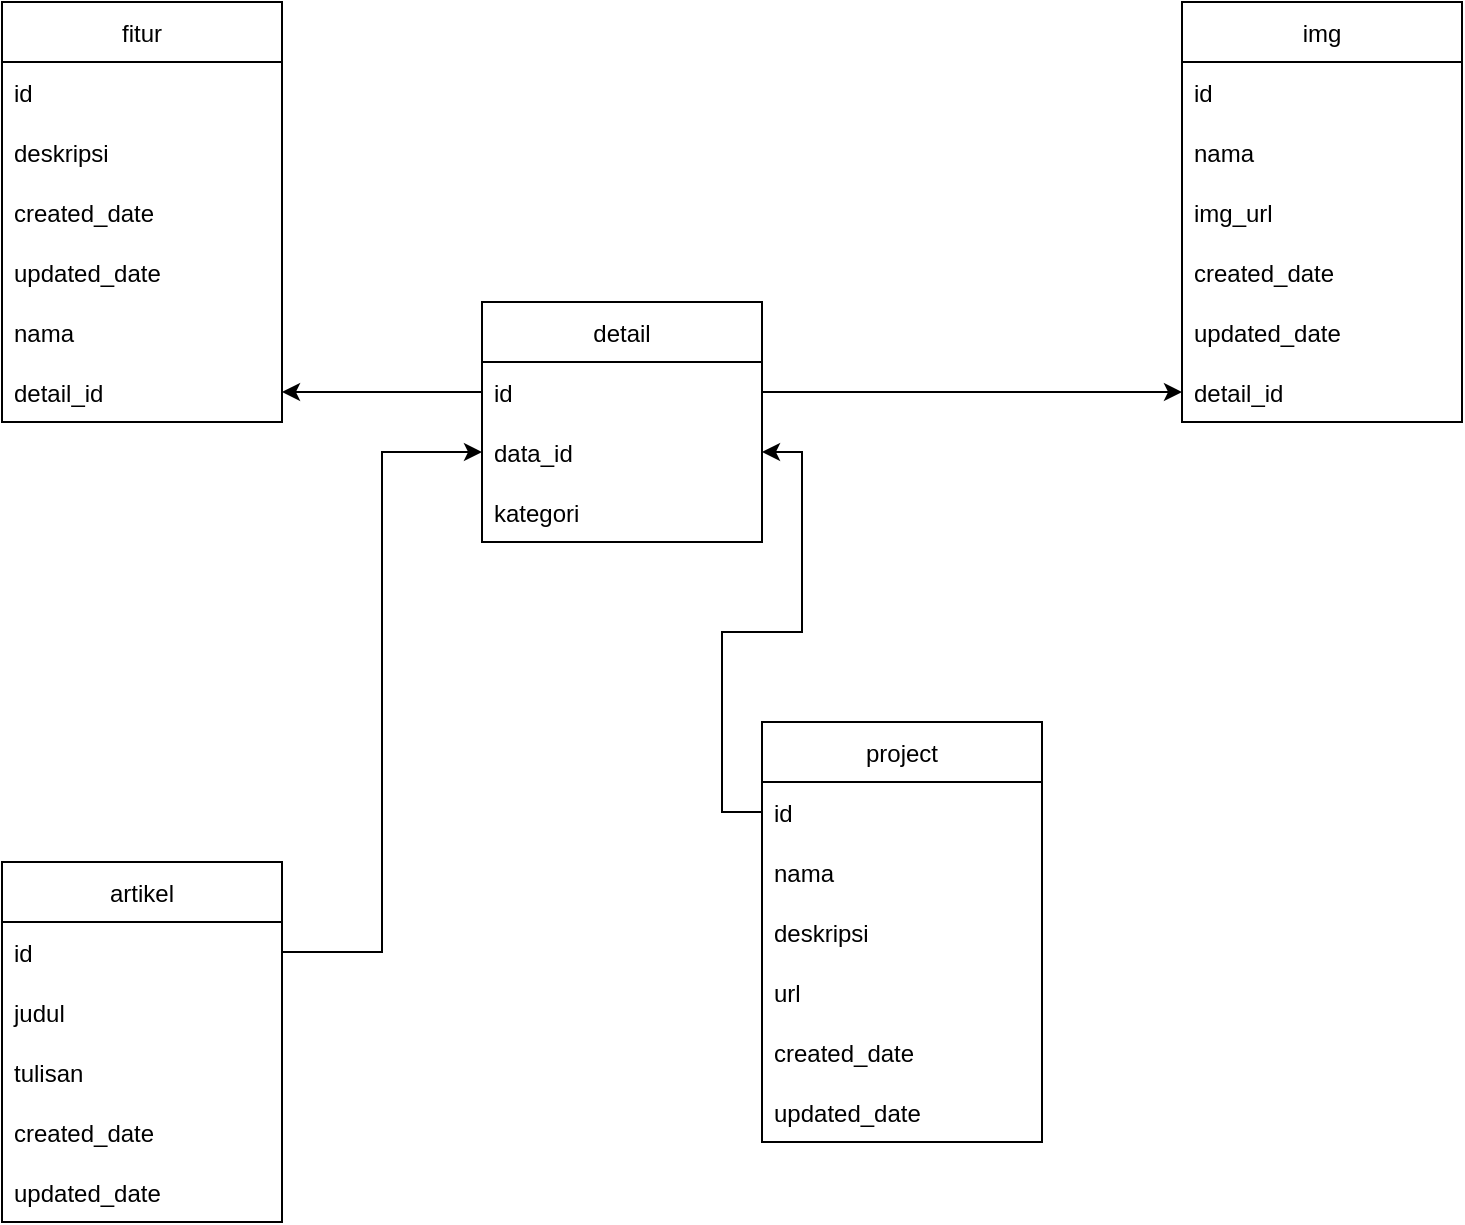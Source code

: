 <mxfile version="20.6.2" type="device" pages="2"><diagram id="jDKEaOo_wbt-j7DjmiAP" name="Page-1"><mxGraphModel dx="1022" dy="1608" grid="1" gridSize="10" guides="1" tooltips="1" connect="1" arrows="1" fold="1" page="1" pageScale="1" pageWidth="850" pageHeight="1100" math="0" shadow="0"><root><mxCell id="0"/><mxCell id="1" parent="0"/><mxCell id="vo__m6cmgor63jpPaRtQ-3" value="project" style="swimlane;fontStyle=0;childLayout=stackLayout;horizontal=1;startSize=30;horizontalStack=0;resizeParent=1;resizeParentMax=0;resizeLast=0;collapsible=1;marginBottom=0;" parent="1" vertex="1"><mxGeometry x="430" y="90" width="140" height="210" as="geometry"/></mxCell><mxCell id="vo__m6cmgor63jpPaRtQ-4" value="id" style="text;strokeColor=none;fillColor=none;align=left;verticalAlign=middle;spacingLeft=4;spacingRight=4;overflow=hidden;points=[[0,0.5],[1,0.5]];portConstraint=eastwest;rotatable=0;" parent="vo__m6cmgor63jpPaRtQ-3" vertex="1"><mxGeometry y="30" width="140" height="30" as="geometry"/></mxCell><mxCell id="vo__m6cmgor63jpPaRtQ-5" value="nama" style="text;strokeColor=none;fillColor=none;align=left;verticalAlign=middle;spacingLeft=4;spacingRight=4;overflow=hidden;points=[[0,0.5],[1,0.5]];portConstraint=eastwest;rotatable=0;" parent="vo__m6cmgor63jpPaRtQ-3" vertex="1"><mxGeometry y="60" width="140" height="30" as="geometry"/></mxCell><mxCell id="vo__m6cmgor63jpPaRtQ-7" value="deskripsi" style="text;strokeColor=none;fillColor=none;align=left;verticalAlign=middle;spacingLeft=4;spacingRight=4;overflow=hidden;points=[[0,0.5],[1,0.5]];portConstraint=eastwest;rotatable=0;" parent="vo__m6cmgor63jpPaRtQ-3" vertex="1"><mxGeometry y="90" width="140" height="30" as="geometry"/></mxCell><mxCell id="vo__m6cmgor63jpPaRtQ-8" value="url" style="text;strokeColor=none;fillColor=none;align=left;verticalAlign=middle;spacingLeft=4;spacingRight=4;overflow=hidden;points=[[0,0.5],[1,0.5]];portConstraint=eastwest;rotatable=0;" parent="vo__m6cmgor63jpPaRtQ-3" vertex="1"><mxGeometry y="120" width="140" height="30" as="geometry"/></mxCell><mxCell id="vo__m6cmgor63jpPaRtQ-11" value="created_date" style="text;strokeColor=none;fillColor=none;align=left;verticalAlign=middle;spacingLeft=4;spacingRight=4;overflow=hidden;points=[[0,0.5],[1,0.5]];portConstraint=eastwest;rotatable=0;" parent="vo__m6cmgor63jpPaRtQ-3" vertex="1"><mxGeometry y="150" width="140" height="30" as="geometry"/></mxCell><mxCell id="vo__m6cmgor63jpPaRtQ-12" value="updated_date" style="text;strokeColor=none;fillColor=none;align=left;verticalAlign=middle;spacingLeft=4;spacingRight=4;overflow=hidden;points=[[0,0.5],[1,0.5]];portConstraint=eastwest;rotatable=0;" parent="vo__m6cmgor63jpPaRtQ-3" vertex="1"><mxGeometry y="180" width="140" height="30" as="geometry"/></mxCell><mxCell id="vo__m6cmgor63jpPaRtQ-13" value="fitur" style="swimlane;fontStyle=0;childLayout=stackLayout;horizontal=1;startSize=30;horizontalStack=0;resizeParent=1;resizeParentMax=0;resizeLast=0;collapsible=1;marginBottom=0;" parent="1" vertex="1"><mxGeometry x="50" y="-270" width="140" height="210" as="geometry"/></mxCell><mxCell id="vo__m6cmgor63jpPaRtQ-14" value="id" style="text;strokeColor=none;fillColor=none;align=left;verticalAlign=middle;spacingLeft=4;spacingRight=4;overflow=hidden;points=[[0,0.5],[1,0.5]];portConstraint=eastwest;rotatable=0;" parent="vo__m6cmgor63jpPaRtQ-13" vertex="1"><mxGeometry y="30" width="140" height="30" as="geometry"/></mxCell><mxCell id="vo__m6cmgor63jpPaRtQ-18" value="deskripsi" style="text;strokeColor=none;fillColor=none;align=left;verticalAlign=middle;spacingLeft=4;spacingRight=4;overflow=hidden;points=[[0,0.5],[1,0.5]];portConstraint=eastwest;rotatable=0;" parent="vo__m6cmgor63jpPaRtQ-13" vertex="1"><mxGeometry y="60" width="140" height="30" as="geometry"/></mxCell><mxCell id="vo__m6cmgor63jpPaRtQ-20" value="created_date" style="text;strokeColor=none;fillColor=none;align=left;verticalAlign=middle;spacingLeft=4;spacingRight=4;overflow=hidden;points=[[0,0.5],[1,0.5]];portConstraint=eastwest;rotatable=0;" parent="vo__m6cmgor63jpPaRtQ-13" vertex="1"><mxGeometry y="90" width="140" height="30" as="geometry"/></mxCell><mxCell id="vo__m6cmgor63jpPaRtQ-21" value="updated_date" style="text;strokeColor=none;fillColor=none;align=left;verticalAlign=middle;spacingLeft=4;spacingRight=4;overflow=hidden;points=[[0,0.5],[1,0.5]];portConstraint=eastwest;rotatable=0;" parent="vo__m6cmgor63jpPaRtQ-13" vertex="1"><mxGeometry y="120" width="140" height="30" as="geometry"/></mxCell><mxCell id="vo__m6cmgor63jpPaRtQ-22" value="nama" style="text;strokeColor=none;fillColor=none;align=left;verticalAlign=middle;spacingLeft=4;spacingRight=4;overflow=hidden;points=[[0,0.5],[1,0.5]];portConstraint=eastwest;rotatable=0;" parent="vo__m6cmgor63jpPaRtQ-13" vertex="1"><mxGeometry y="150" width="140" height="30" as="geometry"/></mxCell><mxCell id="vo__m6cmgor63jpPaRtQ-23" value="detail_id" style="text;strokeColor=none;fillColor=none;align=left;verticalAlign=middle;spacingLeft=4;spacingRight=4;overflow=hidden;points=[[0,0.5],[1,0.5]];portConstraint=eastwest;rotatable=0;" parent="vo__m6cmgor63jpPaRtQ-13" vertex="1"><mxGeometry y="180" width="140" height="30" as="geometry"/></mxCell><mxCell id="vo__m6cmgor63jpPaRtQ-24" value="img" style="swimlane;fontStyle=0;childLayout=stackLayout;horizontal=1;startSize=30;horizontalStack=0;resizeParent=1;resizeParentMax=0;resizeLast=0;collapsible=1;marginBottom=0;" parent="1" vertex="1"><mxGeometry x="640" y="-270" width="140" height="210" as="geometry"/></mxCell><mxCell id="vo__m6cmgor63jpPaRtQ-25" value="id" style="text;strokeColor=none;fillColor=none;align=left;verticalAlign=middle;spacingLeft=4;spacingRight=4;overflow=hidden;points=[[0,0.5],[1,0.5]];portConstraint=eastwest;rotatable=0;" parent="vo__m6cmgor63jpPaRtQ-24" vertex="1"><mxGeometry y="30" width="140" height="30" as="geometry"/></mxCell><mxCell id="vo__m6cmgor63jpPaRtQ-31" value="nama" style="text;strokeColor=none;fillColor=none;align=left;verticalAlign=middle;spacingLeft=4;spacingRight=4;overflow=hidden;points=[[0,0.5],[1,0.5]];portConstraint=eastwest;rotatable=0;" parent="vo__m6cmgor63jpPaRtQ-24" vertex="1"><mxGeometry y="60" width="140" height="30" as="geometry"/></mxCell><mxCell id="vo__m6cmgor63jpPaRtQ-27" value="img_url" style="text;strokeColor=none;fillColor=none;align=left;verticalAlign=middle;spacingLeft=4;spacingRight=4;overflow=hidden;points=[[0,0.5],[1,0.5]];portConstraint=eastwest;rotatable=0;" parent="vo__m6cmgor63jpPaRtQ-24" vertex="1"><mxGeometry y="90" width="140" height="30" as="geometry"/></mxCell><mxCell id="vo__m6cmgor63jpPaRtQ-28" value="created_date" style="text;strokeColor=none;fillColor=none;align=left;verticalAlign=middle;spacingLeft=4;spacingRight=4;overflow=hidden;points=[[0,0.5],[1,0.5]];portConstraint=eastwest;rotatable=0;" parent="vo__m6cmgor63jpPaRtQ-24" vertex="1"><mxGeometry y="120" width="140" height="30" as="geometry"/></mxCell><mxCell id="vo__m6cmgor63jpPaRtQ-29" value="updated_date" style="text;strokeColor=none;fillColor=none;align=left;verticalAlign=middle;spacingLeft=4;spacingRight=4;overflow=hidden;points=[[0,0.5],[1,0.5]];portConstraint=eastwest;rotatable=0;" parent="vo__m6cmgor63jpPaRtQ-24" vertex="1"><mxGeometry y="150" width="140" height="30" as="geometry"/></mxCell><mxCell id="vo__m6cmgor63jpPaRtQ-32" value="detail_id" style="text;strokeColor=none;fillColor=none;align=left;verticalAlign=middle;spacingLeft=4;spacingRight=4;overflow=hidden;points=[[0,0.5],[1,0.5]];portConstraint=eastwest;rotatable=0;" parent="vo__m6cmgor63jpPaRtQ-24" vertex="1"><mxGeometry y="180" width="140" height="30" as="geometry"/></mxCell><mxCell id="Meoj4Xsh-tvMyv_l_1Oo-1" value="detail" style="swimlane;fontStyle=0;childLayout=stackLayout;horizontal=1;startSize=30;horizontalStack=0;resizeParent=1;resizeParentMax=0;resizeLast=0;collapsible=1;marginBottom=0;" vertex="1" parent="1"><mxGeometry x="290" y="-120" width="140" height="120" as="geometry"/></mxCell><mxCell id="Meoj4Xsh-tvMyv_l_1Oo-2" value="id" style="text;strokeColor=none;fillColor=none;align=left;verticalAlign=middle;spacingLeft=4;spacingRight=4;overflow=hidden;points=[[0,0.5],[1,0.5]];portConstraint=eastwest;rotatable=0;" vertex="1" parent="Meoj4Xsh-tvMyv_l_1Oo-1"><mxGeometry y="30" width="140" height="30" as="geometry"/></mxCell><mxCell id="Meoj4Xsh-tvMyv_l_1Oo-3" value="data_id" style="text;strokeColor=none;fillColor=none;align=left;verticalAlign=middle;spacingLeft=4;spacingRight=4;overflow=hidden;points=[[0,0.5],[1,0.5]];portConstraint=eastwest;rotatable=0;" vertex="1" parent="Meoj4Xsh-tvMyv_l_1Oo-1"><mxGeometry y="60" width="140" height="30" as="geometry"/></mxCell><mxCell id="Meoj4Xsh-tvMyv_l_1Oo-4" value="kategori" style="text;strokeColor=none;fillColor=none;align=left;verticalAlign=middle;spacingLeft=4;spacingRight=4;overflow=hidden;points=[[0,0.5],[1,0.5]];portConstraint=eastwest;rotatable=0;" vertex="1" parent="Meoj4Xsh-tvMyv_l_1Oo-1"><mxGeometry y="90" width="140" height="30" as="geometry"/></mxCell><mxCell id="Meoj4Xsh-tvMyv_l_1Oo-8" style="edgeStyle=orthogonalEdgeStyle;rounded=0;orthogonalLoop=1;jettySize=auto;html=1;entryX=1;entryY=0.5;entryDx=0;entryDy=0;" edge="1" parent="1" source="vo__m6cmgor63jpPaRtQ-4" target="Meoj4Xsh-tvMyv_l_1Oo-3"><mxGeometry relative="1" as="geometry"/></mxCell><mxCell id="Meoj4Xsh-tvMyv_l_1Oo-9" style="edgeStyle=orthogonalEdgeStyle;rounded=0;orthogonalLoop=1;jettySize=auto;html=1;" edge="1" parent="1" source="Meoj4Xsh-tvMyv_l_1Oo-2" target="vo__m6cmgor63jpPaRtQ-23"><mxGeometry relative="1" as="geometry"/></mxCell><mxCell id="Meoj4Xsh-tvMyv_l_1Oo-10" style="edgeStyle=orthogonalEdgeStyle;rounded=0;orthogonalLoop=1;jettySize=auto;html=1;" edge="1" parent="1" source="Meoj4Xsh-tvMyv_l_1Oo-2" target="vo__m6cmgor63jpPaRtQ-32"><mxGeometry relative="1" as="geometry"/></mxCell><mxCell id="Meoj4Xsh-tvMyv_l_1Oo-11" value="artikel" style="swimlane;fontStyle=0;childLayout=stackLayout;horizontal=1;startSize=30;horizontalStack=0;resizeParent=1;resizeParentMax=0;resizeLast=0;collapsible=1;marginBottom=0;" vertex="1" parent="1"><mxGeometry x="50" y="160" width="140" height="180" as="geometry"/></mxCell><mxCell id="Meoj4Xsh-tvMyv_l_1Oo-12" value="id" style="text;strokeColor=none;fillColor=none;align=left;verticalAlign=middle;spacingLeft=4;spacingRight=4;overflow=hidden;points=[[0,0.5],[1,0.5]];portConstraint=eastwest;rotatable=0;" vertex="1" parent="Meoj4Xsh-tvMyv_l_1Oo-11"><mxGeometry y="30" width="140" height="30" as="geometry"/></mxCell><mxCell id="Meoj4Xsh-tvMyv_l_1Oo-13" value="judul" style="text;strokeColor=none;fillColor=none;align=left;verticalAlign=middle;spacingLeft=4;spacingRight=4;overflow=hidden;points=[[0,0.5],[1,0.5]];portConstraint=eastwest;rotatable=0;" vertex="1" parent="Meoj4Xsh-tvMyv_l_1Oo-11"><mxGeometry y="60" width="140" height="30" as="geometry"/></mxCell><mxCell id="Meoj4Xsh-tvMyv_l_1Oo-14" value="tulisan" style="text;strokeColor=none;fillColor=none;align=left;verticalAlign=middle;spacingLeft=4;spacingRight=4;overflow=hidden;points=[[0,0.5],[1,0.5]];portConstraint=eastwest;rotatable=0;" vertex="1" parent="Meoj4Xsh-tvMyv_l_1Oo-11"><mxGeometry y="90" width="140" height="30" as="geometry"/></mxCell><mxCell id="Meoj4Xsh-tvMyv_l_1Oo-16" value="created_date" style="text;strokeColor=none;fillColor=none;align=left;verticalAlign=middle;spacingLeft=4;spacingRight=4;overflow=hidden;points=[[0,0.5],[1,0.5]];portConstraint=eastwest;rotatable=0;" vertex="1" parent="Meoj4Xsh-tvMyv_l_1Oo-11"><mxGeometry y="120" width="140" height="30" as="geometry"/></mxCell><mxCell id="Meoj4Xsh-tvMyv_l_1Oo-17" value="updated_date" style="text;strokeColor=none;fillColor=none;align=left;verticalAlign=middle;spacingLeft=4;spacingRight=4;overflow=hidden;points=[[0,0.5],[1,0.5]];portConstraint=eastwest;rotatable=0;" vertex="1" parent="Meoj4Xsh-tvMyv_l_1Oo-11"><mxGeometry y="150" width="140" height="30" as="geometry"/></mxCell><mxCell id="Meoj4Xsh-tvMyv_l_1Oo-18" style="edgeStyle=orthogonalEdgeStyle;rounded=0;orthogonalLoop=1;jettySize=auto;html=1;" edge="1" parent="1" source="Meoj4Xsh-tvMyv_l_1Oo-12" target="Meoj4Xsh-tvMyv_l_1Oo-3"><mxGeometry relative="1" as="geometry"/></mxCell></root></mxGraphModel></diagram><diagram id="aCuzZHYtIcp7Cx_cE5Xk" name="Page-2"><mxGraphModel dx="1872" dy="1608" grid="1" gridSize="10" guides="1" tooltips="1" connect="1" arrows="1" fold="1" page="1" pageScale="1" pageWidth="850" pageHeight="1100" math="0" shadow="0"><root><mxCell id="0"/><mxCell id="1" parent="0"/><mxCell id="ne3OdRwXBMEzPl3dmtDY-8" value="fitur" style="swimlane;fontStyle=0;childLayout=stackLayout;horizontal=1;startSize=30;horizontalStack=0;resizeParent=1;resizeParentMax=0;resizeLast=0;collapsible=1;marginBottom=0;" vertex="1" parent="1"><mxGeometry x="50" y="-270" width="140" height="210" as="geometry"/></mxCell><mxCell id="ne3OdRwXBMEzPl3dmtDY-9" value="id" style="text;strokeColor=none;fillColor=none;align=left;verticalAlign=middle;spacingLeft=4;spacingRight=4;overflow=hidden;points=[[0,0.5],[1,0.5]];portConstraint=eastwest;rotatable=0;" vertex="1" parent="ne3OdRwXBMEzPl3dmtDY-8"><mxGeometry y="30" width="140" height="30" as="geometry"/></mxCell><mxCell id="ne3OdRwXBMEzPl3dmtDY-10" value="deskripsi" style="text;strokeColor=none;fillColor=none;align=left;verticalAlign=middle;spacingLeft=4;spacingRight=4;overflow=hidden;points=[[0,0.5],[1,0.5]];portConstraint=eastwest;rotatable=0;" vertex="1" parent="ne3OdRwXBMEzPl3dmtDY-8"><mxGeometry y="60" width="140" height="30" as="geometry"/></mxCell><mxCell id="ne3OdRwXBMEzPl3dmtDY-13" value="nama" style="text;strokeColor=none;fillColor=none;align=left;verticalAlign=middle;spacingLeft=4;spacingRight=4;overflow=hidden;points=[[0,0.5],[1,0.5]];portConstraint=eastwest;rotatable=0;" vertex="1" parent="ne3OdRwXBMEzPl3dmtDY-8"><mxGeometry y="90" width="140" height="30" as="geometry"/></mxCell><mxCell id="ne3OdRwXBMEzPl3dmtDY-11" value="created_date" style="text;strokeColor=none;fillColor=none;align=left;verticalAlign=middle;spacingLeft=4;spacingRight=4;overflow=hidden;points=[[0,0.5],[1,0.5]];portConstraint=eastwest;rotatable=0;" vertex="1" parent="ne3OdRwXBMEzPl3dmtDY-8"><mxGeometry y="120" width="140" height="30" as="geometry"/></mxCell><mxCell id="ne3OdRwXBMEzPl3dmtDY-12" value="updated_date" style="text;strokeColor=none;fillColor=none;align=left;verticalAlign=middle;spacingLeft=4;spacingRight=4;overflow=hidden;points=[[0,0.5],[1,0.5]];portConstraint=eastwest;rotatable=0;" vertex="1" parent="ne3OdRwXBMEzPl3dmtDY-8"><mxGeometry y="150" width="140" height="30" as="geometry"/></mxCell><mxCell id="ne3OdRwXBMEzPl3dmtDY-14" value="detail_id" style="text;strokeColor=none;fillColor=none;align=left;verticalAlign=middle;spacingLeft=4;spacingRight=4;overflow=hidden;points=[[0,0.5],[1,0.5]];portConstraint=eastwest;rotatable=0;" vertex="1" parent="ne3OdRwXBMEzPl3dmtDY-8"><mxGeometry y="180" width="140" height="30" as="geometry"/></mxCell><mxCell id="ne3OdRwXBMEzPl3dmtDY-15" value="img" style="swimlane;fontStyle=0;childLayout=stackLayout;horizontal=1;startSize=30;horizontalStack=0;resizeParent=1;resizeParentMax=0;resizeLast=0;collapsible=1;marginBottom=0;" vertex="1" parent="1"><mxGeometry x="640" y="-270" width="140" height="210" as="geometry"/></mxCell><mxCell id="ne3OdRwXBMEzPl3dmtDY-16" value="id" style="text;strokeColor=none;fillColor=none;align=left;verticalAlign=middle;spacingLeft=4;spacingRight=4;overflow=hidden;points=[[0,0.5],[1,0.5]];portConstraint=eastwest;rotatable=0;" vertex="1" parent="ne3OdRwXBMEzPl3dmtDY-15"><mxGeometry y="30" width="140" height="30" as="geometry"/></mxCell><mxCell id="ne3OdRwXBMEzPl3dmtDY-17" value="nama" style="text;strokeColor=none;fillColor=none;align=left;verticalAlign=middle;spacingLeft=4;spacingRight=4;overflow=hidden;points=[[0,0.5],[1,0.5]];portConstraint=eastwest;rotatable=0;" vertex="1" parent="ne3OdRwXBMEzPl3dmtDY-15"><mxGeometry y="60" width="140" height="30" as="geometry"/></mxCell><mxCell id="ne3OdRwXBMEzPl3dmtDY-18" value="img_url" style="text;strokeColor=none;fillColor=none;align=left;verticalAlign=middle;spacingLeft=4;spacingRight=4;overflow=hidden;points=[[0,0.5],[1,0.5]];portConstraint=eastwest;rotatable=0;" vertex="1" parent="ne3OdRwXBMEzPl3dmtDY-15"><mxGeometry y="90" width="140" height="30" as="geometry"/></mxCell><mxCell id="ne3OdRwXBMEzPl3dmtDY-19" value="created_date" style="text;strokeColor=none;fillColor=none;align=left;verticalAlign=middle;spacingLeft=4;spacingRight=4;overflow=hidden;points=[[0,0.5],[1,0.5]];portConstraint=eastwest;rotatable=0;" vertex="1" parent="ne3OdRwXBMEzPl3dmtDY-15"><mxGeometry y="120" width="140" height="30" as="geometry"/></mxCell><mxCell id="ne3OdRwXBMEzPl3dmtDY-20" value="updated_date" style="text;strokeColor=none;fillColor=none;align=left;verticalAlign=middle;spacingLeft=4;spacingRight=4;overflow=hidden;points=[[0,0.5],[1,0.5]];portConstraint=eastwest;rotatable=0;" vertex="1" parent="ne3OdRwXBMEzPl3dmtDY-15"><mxGeometry y="150" width="140" height="30" as="geometry"/></mxCell><mxCell id="ne3OdRwXBMEzPl3dmtDY-21" value="detail_id" style="text;strokeColor=none;fillColor=none;align=left;verticalAlign=middle;spacingLeft=4;spacingRight=4;overflow=hidden;points=[[0,0.5],[1,0.5]];portConstraint=eastwest;rotatable=0;" vertex="1" parent="ne3OdRwXBMEzPl3dmtDY-15"><mxGeometry y="180" width="140" height="30" as="geometry"/></mxCell><mxCell id="ne3OdRwXBMEzPl3dmtDY-22" value="detail" style="swimlane;fontStyle=0;childLayout=stackLayout;horizontal=1;startSize=30;horizontalStack=0;resizeParent=1;resizeParentMax=0;resizeLast=0;collapsible=1;marginBottom=0;" vertex="1" parent="1"><mxGeometry x="290" y="-120" width="140" height="120" as="geometry"/></mxCell><mxCell id="ne3OdRwXBMEzPl3dmtDY-23" value="id" style="text;strokeColor=none;fillColor=none;align=left;verticalAlign=middle;spacingLeft=4;spacingRight=4;overflow=hidden;points=[[0,0.5],[1,0.5]];portConstraint=eastwest;rotatable=0;" vertex="1" parent="ne3OdRwXBMEzPl3dmtDY-22"><mxGeometry y="30" width="140" height="30" as="geometry"/></mxCell><mxCell id="ne3OdRwXBMEzPl3dmtDY-24" value="portofolio_id" style="text;strokeColor=none;fillColor=none;align=left;verticalAlign=middle;spacingLeft=4;spacingRight=4;overflow=hidden;points=[[0,0.5],[1,0.5]];portConstraint=eastwest;rotatable=0;" vertex="1" parent="ne3OdRwXBMEzPl3dmtDY-22"><mxGeometry y="60" width="140" height="30" as="geometry"/></mxCell><mxCell id="ne3OdRwXBMEzPl3dmtDY-25" value="kategori_id" style="text;strokeColor=none;fillColor=none;align=left;verticalAlign=middle;spacingLeft=4;spacingRight=4;overflow=hidden;points=[[0,0.5],[1,0.5]];portConstraint=eastwest;rotatable=0;" vertex="1" parent="ne3OdRwXBMEzPl3dmtDY-22"><mxGeometry y="90" width="140" height="30" as="geometry"/></mxCell><mxCell id="ne3OdRwXBMEzPl3dmtDY-27" style="edgeStyle=orthogonalEdgeStyle;rounded=0;orthogonalLoop=1;jettySize=auto;html=1;" edge="1" parent="1" source="ne3OdRwXBMEzPl3dmtDY-23" target="ne3OdRwXBMEzPl3dmtDY-14"><mxGeometry relative="1" as="geometry"/></mxCell><mxCell id="ne3OdRwXBMEzPl3dmtDY-28" style="edgeStyle=orthogonalEdgeStyle;rounded=0;orthogonalLoop=1;jettySize=auto;html=1;" edge="1" parent="1" source="ne3OdRwXBMEzPl3dmtDY-23" target="ne3OdRwXBMEzPl3dmtDY-21"><mxGeometry relative="1" as="geometry"/></mxCell><mxCell id="ne3OdRwXBMEzPl3dmtDY-29" value="portofolio" style="swimlane;fontStyle=0;childLayout=stackLayout;horizontal=1;startSize=30;horizontalStack=0;resizeParent=1;resizeParentMax=0;resizeLast=0;collapsible=1;marginBottom=0;" vertex="1" parent="1"><mxGeometry x="470" y="130" width="140" height="180" as="geometry"/></mxCell><mxCell id="ne3OdRwXBMEzPl3dmtDY-30" value="id" style="text;strokeColor=none;fillColor=none;align=left;verticalAlign=middle;spacingLeft=4;spacingRight=4;overflow=hidden;points=[[0,0.5],[1,0.5]];portConstraint=eastwest;rotatable=0;" vertex="1" parent="ne3OdRwXBMEzPl3dmtDY-29"><mxGeometry y="30" width="140" height="30" as="geometry"/></mxCell><mxCell id="ne3OdRwXBMEzPl3dmtDY-31" value="nama" style="text;strokeColor=none;fillColor=none;align=left;verticalAlign=middle;spacingLeft=4;spacingRight=4;overflow=hidden;points=[[0,0.5],[1,0.5]];portConstraint=eastwest;rotatable=0;" vertex="1" parent="ne3OdRwXBMEzPl3dmtDY-29"><mxGeometry y="60" width="140" height="30" as="geometry"/></mxCell><mxCell id="ne3OdRwXBMEzPl3dmtDY-32" value="deskripsi" style="text;strokeColor=none;fillColor=none;align=left;verticalAlign=middle;spacingLeft=4;spacingRight=4;overflow=hidden;points=[[0,0.5],[1,0.5]];portConstraint=eastwest;rotatable=0;" vertex="1" parent="ne3OdRwXBMEzPl3dmtDY-29"><mxGeometry y="90" width="140" height="30" as="geometry"/></mxCell><mxCell id="ne3OdRwXBMEzPl3dmtDY-33" value="created_date" style="text;strokeColor=none;fillColor=none;align=left;verticalAlign=middle;spacingLeft=4;spacingRight=4;overflow=hidden;points=[[0,0.5],[1,0.5]];portConstraint=eastwest;rotatable=0;" vertex="1" parent="ne3OdRwXBMEzPl3dmtDY-29"><mxGeometry y="120" width="140" height="30" as="geometry"/></mxCell><mxCell id="ne3OdRwXBMEzPl3dmtDY-34" value="updated_date" style="text;strokeColor=none;fillColor=none;align=left;verticalAlign=middle;spacingLeft=4;spacingRight=4;overflow=hidden;points=[[0,0.5],[1,0.5]];portConstraint=eastwest;rotatable=0;" vertex="1" parent="ne3OdRwXBMEzPl3dmtDY-29"><mxGeometry y="150" width="140" height="30" as="geometry"/></mxCell><mxCell id="ne3OdRwXBMEzPl3dmtDY-35" style="edgeStyle=orthogonalEdgeStyle;rounded=0;orthogonalLoop=1;jettySize=auto;html=1;" edge="1" parent="1" source="ne3OdRwXBMEzPl3dmtDY-30" target="ne3OdRwXBMEzPl3dmtDY-24"><mxGeometry relative="1" as="geometry"/></mxCell><mxCell id="ne3OdRwXBMEzPl3dmtDY-36" value="kategori" style="swimlane;fontStyle=0;childLayout=stackLayout;horizontal=1;startSize=30;horizontalStack=0;resizeParent=1;resizeParentMax=0;resizeLast=0;collapsible=1;marginBottom=0;" vertex="1" parent="1"><mxGeometry x="90" y="60" width="140" height="90" as="geometry"/></mxCell><mxCell id="ne3OdRwXBMEzPl3dmtDY-37" value="id" style="text;strokeColor=none;fillColor=none;align=left;verticalAlign=middle;spacingLeft=4;spacingRight=4;overflow=hidden;points=[[0,0.5],[1,0.5]];portConstraint=eastwest;rotatable=0;" vertex="1" parent="ne3OdRwXBMEzPl3dmtDY-36"><mxGeometry y="30" width="140" height="30" as="geometry"/></mxCell><mxCell id="ne3OdRwXBMEzPl3dmtDY-38" value="keterangan" style="text;strokeColor=none;fillColor=none;align=left;verticalAlign=middle;spacingLeft=4;spacingRight=4;overflow=hidden;points=[[0,0.5],[1,0.5]];portConstraint=eastwest;rotatable=0;" vertex="1" parent="ne3OdRwXBMEzPl3dmtDY-36"><mxGeometry y="60" width="140" height="30" as="geometry"/></mxCell><mxCell id="ne3OdRwXBMEzPl3dmtDY-40" style="edgeStyle=orthogonalEdgeStyle;rounded=0;orthogonalLoop=1;jettySize=auto;html=1;" edge="1" parent="1" source="ne3OdRwXBMEzPl3dmtDY-37" target="ne3OdRwXBMEzPl3dmtDY-25"><mxGeometry relative="1" as="geometry"/></mxCell><mxCell id="ne3OdRwXBMEzPl3dmtDY-41" value="isi kategori : artikel,project" style="text;html=1;align=center;verticalAlign=middle;resizable=0;points=[];autosize=1;strokeColor=none;fillColor=none;" vertex="1" parent="1"><mxGeometry x="10" y="-5" width="160" height="30" as="geometry"/></mxCell><mxCell id="ne3OdRwXBMEzPl3dmtDY-42" value="web" style="swimlane;fontStyle=0;childLayout=stackLayout;horizontal=1;startSize=30;horizontalStack=0;resizeParent=1;resizeParentMax=0;resizeLast=0;collapsible=1;marginBottom=0;" vertex="1" parent="1"><mxGeometry x="350" y="-320" width="140" height="120" as="geometry"/></mxCell><mxCell id="ne3OdRwXBMEzPl3dmtDY-43" value="id" style="text;strokeColor=none;fillColor=none;align=left;verticalAlign=middle;spacingLeft=4;spacingRight=4;overflow=hidden;points=[[0,0.5],[1,0.5]];portConstraint=eastwest;rotatable=0;" vertex="1" parent="ne3OdRwXBMEzPl3dmtDY-42"><mxGeometry y="30" width="140" height="30" as="geometry"/></mxCell><mxCell id="ne3OdRwXBMEzPl3dmtDY-44" value="url" style="text;strokeColor=none;fillColor=none;align=left;verticalAlign=middle;spacingLeft=4;spacingRight=4;overflow=hidden;points=[[0,0.5],[1,0.5]];portConstraint=eastwest;rotatable=0;" vertex="1" parent="ne3OdRwXBMEzPl3dmtDY-42"><mxGeometry y="60" width="140" height="30" as="geometry"/></mxCell><mxCell id="ne3OdRwXBMEzPl3dmtDY-45" value="detail_id" style="text;strokeColor=none;fillColor=none;align=left;verticalAlign=middle;spacingLeft=4;spacingRight=4;overflow=hidden;points=[[0,0.5],[1,0.5]];portConstraint=eastwest;rotatable=0;" vertex="1" parent="ne3OdRwXBMEzPl3dmtDY-42"><mxGeometry y="90" width="140" height="30" as="geometry"/></mxCell><mxCell id="ne3OdRwXBMEzPl3dmtDY-47" style="edgeStyle=orthogonalEdgeStyle;rounded=0;orthogonalLoop=1;jettySize=auto;html=1;" edge="1" parent="1" source="ne3OdRwXBMEzPl3dmtDY-23" target="ne3OdRwXBMEzPl3dmtDY-45"><mxGeometry relative="1" as="geometry"/></mxCell><mxCell id="ne3OdRwXBMEzPl3dmtDY-48" value="detail_img_fitur" style="swimlane;fontStyle=0;childLayout=stackLayout;horizontal=1;startSize=30;horizontalStack=0;resizeParent=1;resizeParentMax=0;resizeLast=0;collapsible=1;marginBottom=0;" vertex="1" parent="1"><mxGeometry x="490" y="-460" width="140" height="120" as="geometry"/></mxCell><mxCell id="ne3OdRwXBMEzPl3dmtDY-49" value="id" style="text;strokeColor=none;fillColor=none;align=left;verticalAlign=middle;spacingLeft=4;spacingRight=4;overflow=hidden;points=[[0,0.5],[1,0.5]];portConstraint=eastwest;rotatable=0;" vertex="1" parent="ne3OdRwXBMEzPl3dmtDY-48"><mxGeometry y="30" width="140" height="30" as="geometry"/></mxCell><mxCell id="ne3OdRwXBMEzPl3dmtDY-50" value="fitur_id" style="text;strokeColor=none;fillColor=none;align=left;verticalAlign=middle;spacingLeft=4;spacingRight=4;overflow=hidden;points=[[0,0.5],[1,0.5]];portConstraint=eastwest;rotatable=0;" vertex="1" parent="ne3OdRwXBMEzPl3dmtDY-48"><mxGeometry y="60" width="140" height="30" as="geometry"/></mxCell><mxCell id="ne3OdRwXBMEzPl3dmtDY-51" value="img_id" style="text;strokeColor=none;fillColor=none;align=left;verticalAlign=middle;spacingLeft=4;spacingRight=4;overflow=hidden;points=[[0,0.5],[1,0.5]];portConstraint=eastwest;rotatable=0;" vertex="1" parent="ne3OdRwXBMEzPl3dmtDY-48"><mxGeometry y="90" width="140" height="30" as="geometry"/></mxCell><mxCell id="ne3OdRwXBMEzPl3dmtDY-52" style="edgeStyle=orthogonalEdgeStyle;rounded=0;orthogonalLoop=1;jettySize=auto;html=1;" edge="1" parent="1" source="ne3OdRwXBMEzPl3dmtDY-9" target="ne3OdRwXBMEzPl3dmtDY-50"><mxGeometry relative="1" as="geometry"/></mxCell><mxCell id="ne3OdRwXBMEzPl3dmtDY-53" style="edgeStyle=orthogonalEdgeStyle;rounded=0;orthogonalLoop=1;jettySize=auto;html=1;" edge="1" parent="1" source="ne3OdRwXBMEzPl3dmtDY-16" target="ne3OdRwXBMEzPl3dmtDY-51"><mxGeometry relative="1" as="geometry"/></mxCell><mxCell id="ne3OdRwXBMEzPl3dmtDY-54" value="kalao detail = project, isi img melalui fitur lalu detail img fitur" style="text;html=1;align=center;verticalAlign=middle;resizable=0;points=[];autosize=1;strokeColor=none;fillColor=none;" vertex="1" parent="1"><mxGeometry x="-30" y="-345" width="340" height="30" as="geometry"/></mxCell></root></mxGraphModel></diagram></mxfile>
